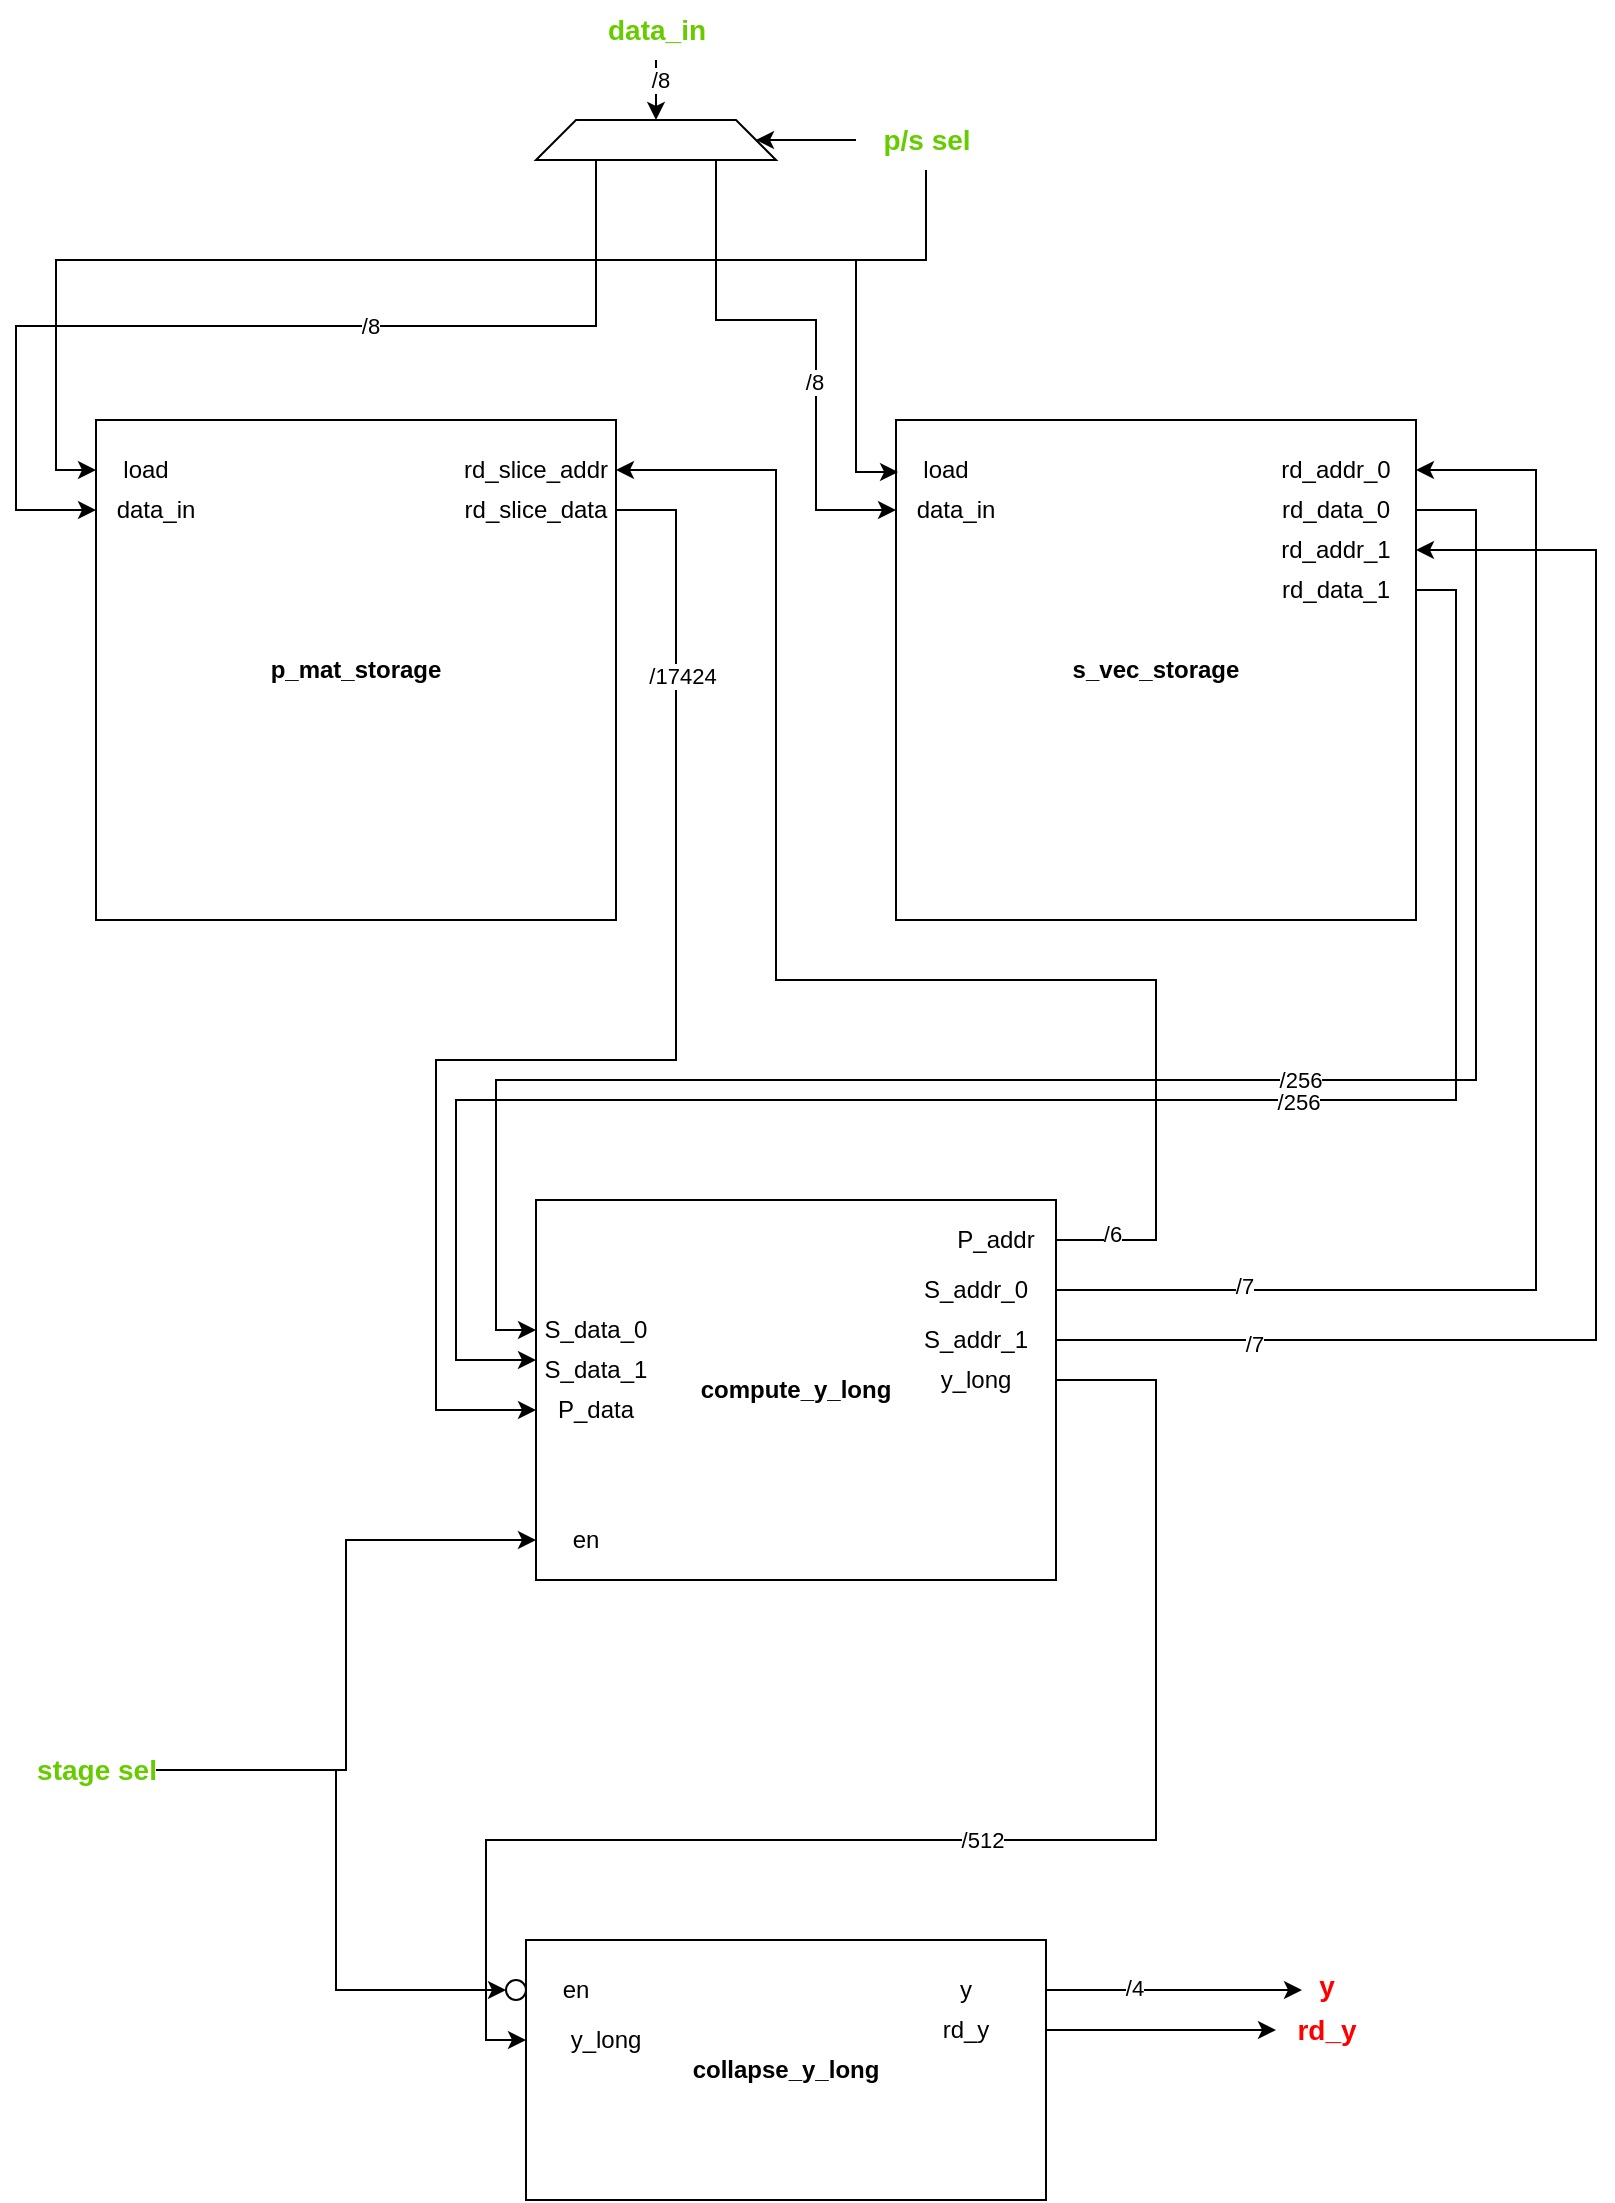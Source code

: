 <mxfile version="22.1.2" type="device">
  <diagram name="Page-1" id="37xXbm6Ucc00DsX8tHgN">
    <mxGraphModel dx="1232" dy="995" grid="1" gridSize="10" guides="1" tooltips="1" connect="1" arrows="1" fold="1" page="1" pageScale="1" pageWidth="850" pageHeight="1100" math="0" shadow="0">
      <root>
        <mxCell id="0" />
        <mxCell id="1" parent="0" />
        <mxCell id="QZjYZNE4ChBwINTzzqIZ-1" value="&lt;b&gt;p_mat_storage&lt;/b&gt;" style="rounded=0;whiteSpace=wrap;html=1;" parent="1" vertex="1">
          <mxGeometry x="80" y="240" width="260" height="250" as="geometry" />
        </mxCell>
        <mxCell id="QZjYZNE4ChBwINTzzqIZ-4" value="load" style="text;html=1;strokeColor=none;fillColor=none;align=center;verticalAlign=middle;whiteSpace=wrap;rounded=0;" parent="1" vertex="1">
          <mxGeometry x="80" y="255" width="50" height="20" as="geometry" />
        </mxCell>
        <mxCell id="QZjYZNE4ChBwINTzzqIZ-18" value="data_in" style="text;html=1;strokeColor=none;fillColor=none;align=center;verticalAlign=middle;whiteSpace=wrap;rounded=0;" parent="1" vertex="1">
          <mxGeometry x="80" y="275" width="60" height="20" as="geometry" />
        </mxCell>
        <mxCell id="QZjYZNE4ChBwINTzzqIZ-21" value="rd_slice_addr" style="text;html=1;strokeColor=none;fillColor=none;align=center;verticalAlign=middle;whiteSpace=wrap;rounded=0;" parent="1" vertex="1">
          <mxGeometry x="260" y="255" width="80" height="20" as="geometry" />
        </mxCell>
        <mxCell id="QZjYZNE4ChBwINTzzqIZ-88" style="edgeStyle=orthogonalEdgeStyle;rounded=0;orthogonalLoop=1;jettySize=auto;html=1;entryX=0;entryY=0.5;entryDx=0;entryDy=0;" parent="1" source="QZjYZNE4ChBwINTzzqIZ-22" target="QZjYZNE4ChBwINTzzqIZ-46" edge="1">
          <mxGeometry relative="1" as="geometry">
            <Array as="points">
              <mxPoint x="370" y="285" />
              <mxPoint x="370" y="560" />
              <mxPoint x="250" y="560" />
              <mxPoint x="250" y="735" />
            </Array>
          </mxGeometry>
        </mxCell>
        <mxCell id="QZjYZNE4ChBwINTzzqIZ-89" value="/17424" style="edgeLabel;html=1;align=center;verticalAlign=middle;resizable=0;points=[];" parent="QZjYZNE4ChBwINTzzqIZ-88" vertex="1" connectable="0">
          <mxGeometry x="-0.652" y="3" relative="1" as="geometry">
            <mxPoint as="offset" />
          </mxGeometry>
        </mxCell>
        <mxCell id="QZjYZNE4ChBwINTzzqIZ-22" value="rd_slice_data" style="text;html=1;strokeColor=none;fillColor=none;align=center;verticalAlign=middle;whiteSpace=wrap;rounded=0;" parent="1" vertex="1">
          <mxGeometry x="260" y="275" width="80" height="20" as="geometry" />
        </mxCell>
        <mxCell id="QZjYZNE4ChBwINTzzqIZ-23" value="&lt;b&gt;s_vec_storage&lt;/b&gt;" style="rounded=0;whiteSpace=wrap;html=1;" parent="1" vertex="1">
          <mxGeometry x="480" y="240" width="260" height="250" as="geometry" />
        </mxCell>
        <mxCell id="QZjYZNE4ChBwINTzzqIZ-26" value="load" style="text;html=1;strokeColor=none;fillColor=none;align=center;verticalAlign=middle;whiteSpace=wrap;rounded=0;" parent="1" vertex="1">
          <mxGeometry x="480" y="255" width="50" height="20" as="geometry" />
        </mxCell>
        <mxCell id="QZjYZNE4ChBwINTzzqIZ-28" value="data_in" style="text;html=1;strokeColor=none;fillColor=none;align=center;verticalAlign=middle;whiteSpace=wrap;rounded=0;" parent="1" vertex="1">
          <mxGeometry x="480" y="275" width="60" height="20" as="geometry" />
        </mxCell>
        <mxCell id="QZjYZNE4ChBwINTzzqIZ-31" value="rd_addr_0" style="text;html=1;strokeColor=none;fillColor=none;align=center;verticalAlign=middle;whiteSpace=wrap;rounded=0;" parent="1" vertex="1">
          <mxGeometry x="660" y="255" width="80" height="20" as="geometry" />
        </mxCell>
        <mxCell id="QZjYZNE4ChBwINTzzqIZ-80" style="edgeStyle=orthogonalEdgeStyle;rounded=0;orthogonalLoop=1;jettySize=auto;html=1;entryX=0;entryY=0.5;entryDx=0;entryDy=0;" parent="1" source="QZjYZNE4ChBwINTzzqIZ-32" target="QZjYZNE4ChBwINTzzqIZ-40" edge="1">
          <mxGeometry relative="1" as="geometry">
            <Array as="points">
              <mxPoint x="770" y="285" />
              <mxPoint x="770" y="570" />
              <mxPoint x="280" y="570" />
              <mxPoint x="280" y="695" />
            </Array>
          </mxGeometry>
        </mxCell>
        <mxCell id="QZjYZNE4ChBwINTzzqIZ-82" value="/256" style="edgeLabel;html=1;align=center;verticalAlign=middle;resizable=0;points=[];" parent="QZjYZNE4ChBwINTzzqIZ-80" vertex="1" connectable="0">
          <mxGeometry x="-0.152" relative="1" as="geometry">
            <mxPoint as="offset" />
          </mxGeometry>
        </mxCell>
        <mxCell id="QZjYZNE4ChBwINTzzqIZ-32" value="rd_data_0" style="text;html=1;strokeColor=none;fillColor=none;align=center;verticalAlign=middle;whiteSpace=wrap;rounded=0;" parent="1" vertex="1">
          <mxGeometry x="660" y="275" width="80" height="20" as="geometry" />
        </mxCell>
        <mxCell id="QZjYZNE4ChBwINTzzqIZ-33" value="rd_addr_1" style="text;html=1;strokeColor=none;fillColor=none;align=center;verticalAlign=middle;whiteSpace=wrap;rounded=0;" parent="1" vertex="1">
          <mxGeometry x="660" y="295" width="80" height="20" as="geometry" />
        </mxCell>
        <mxCell id="QZjYZNE4ChBwINTzzqIZ-81" style="edgeStyle=orthogonalEdgeStyle;rounded=0;orthogonalLoop=1;jettySize=auto;html=1;entryX=0;entryY=0.25;entryDx=0;entryDy=0;" parent="1" source="QZjYZNE4ChBwINTzzqIZ-34" target="QZjYZNE4ChBwINTzzqIZ-45" edge="1">
          <mxGeometry relative="1" as="geometry">
            <Array as="points">
              <mxPoint x="760" y="325" />
              <mxPoint x="760" y="580" />
              <mxPoint x="260" y="580" />
              <mxPoint x="260" y="710" />
            </Array>
          </mxGeometry>
        </mxCell>
        <mxCell id="QZjYZNE4ChBwINTzzqIZ-83" value="/256" style="edgeLabel;html=1;align=center;verticalAlign=middle;resizable=0;points=[];" parent="QZjYZNE4ChBwINTzzqIZ-81" vertex="1" connectable="0">
          <mxGeometry x="-0.251" y="1" relative="1" as="geometry">
            <mxPoint as="offset" />
          </mxGeometry>
        </mxCell>
        <mxCell id="QZjYZNE4ChBwINTzzqIZ-34" value="rd_data_1" style="text;html=1;strokeColor=none;fillColor=none;align=center;verticalAlign=middle;whiteSpace=wrap;rounded=0;" parent="1" vertex="1">
          <mxGeometry x="660" y="315" width="80" height="20" as="geometry" />
        </mxCell>
        <mxCell id="QZjYZNE4ChBwINTzzqIZ-35" value="&lt;b&gt;compute_y_long&lt;/b&gt;" style="rounded=0;whiteSpace=wrap;html=1;" parent="1" vertex="1">
          <mxGeometry x="300" y="630" width="260" height="190" as="geometry" />
        </mxCell>
        <mxCell id="QZjYZNE4ChBwINTzzqIZ-38" value="en" style="text;html=1;strokeColor=none;fillColor=none;align=center;verticalAlign=middle;whiteSpace=wrap;rounded=0;" parent="1" vertex="1">
          <mxGeometry x="300" y="790" width="50" height="20" as="geometry" />
        </mxCell>
        <mxCell id="QZjYZNE4ChBwINTzzqIZ-40" value="S_data_0" style="text;html=1;strokeColor=none;fillColor=none;align=center;verticalAlign=middle;whiteSpace=wrap;rounded=0;" parent="1" vertex="1">
          <mxGeometry x="300" y="685" width="60" height="20" as="geometry" />
        </mxCell>
        <mxCell id="QZjYZNE4ChBwINTzzqIZ-75" style="edgeStyle=orthogonalEdgeStyle;rounded=0;orthogonalLoop=1;jettySize=auto;html=1;entryX=1;entryY=0.5;entryDx=0;entryDy=0;" parent="1" source="QZjYZNE4ChBwINTzzqIZ-41" target="QZjYZNE4ChBwINTzzqIZ-31" edge="1">
          <mxGeometry relative="1" as="geometry">
            <Array as="points">
              <mxPoint x="800" y="675" />
              <mxPoint x="800" y="265" />
            </Array>
          </mxGeometry>
        </mxCell>
        <mxCell id="QZjYZNE4ChBwINTzzqIZ-78" value="/7" style="edgeLabel;html=1;align=center;verticalAlign=middle;resizable=0;points=[];" parent="QZjYZNE4ChBwINTzzqIZ-75" vertex="1" connectable="0">
          <mxGeometry x="-0.735" y="2" relative="1" as="geometry">
            <mxPoint as="offset" />
          </mxGeometry>
        </mxCell>
        <mxCell id="QZjYZNE4ChBwINTzzqIZ-41" value="S_addr_0" style="text;html=1;strokeColor=none;fillColor=none;align=center;verticalAlign=middle;whiteSpace=wrap;rounded=0;" parent="1" vertex="1">
          <mxGeometry x="480" y="665" width="80" height="20" as="geometry" />
        </mxCell>
        <mxCell id="QZjYZNE4ChBwINTzzqIZ-45" value="S_data_1" style="text;html=1;strokeColor=none;fillColor=none;align=center;verticalAlign=middle;whiteSpace=wrap;rounded=0;" parent="1" vertex="1">
          <mxGeometry x="300" y="705" width="60" height="20" as="geometry" />
        </mxCell>
        <mxCell id="QZjYZNE4ChBwINTzzqIZ-46" value="P_data" style="text;html=1;strokeColor=none;fillColor=none;align=center;verticalAlign=middle;whiteSpace=wrap;rounded=0;" parent="1" vertex="1">
          <mxGeometry x="300" y="725" width="60" height="20" as="geometry" />
        </mxCell>
        <mxCell id="QZjYZNE4ChBwINTzzqIZ-76" style="edgeStyle=orthogonalEdgeStyle;rounded=0;orthogonalLoop=1;jettySize=auto;html=1;entryX=1;entryY=0.5;entryDx=0;entryDy=0;" parent="1" source="QZjYZNE4ChBwINTzzqIZ-47" target="QZjYZNE4ChBwINTzzqIZ-33" edge="1">
          <mxGeometry relative="1" as="geometry">
            <Array as="points">
              <mxPoint x="830" y="700" />
              <mxPoint x="830" y="305" />
            </Array>
          </mxGeometry>
        </mxCell>
        <mxCell id="QZjYZNE4ChBwINTzzqIZ-79" value="/7" style="edgeLabel;html=1;align=center;verticalAlign=middle;resizable=0;points=[];" parent="QZjYZNE4ChBwINTzzqIZ-76" vertex="1" connectable="0">
          <mxGeometry x="-0.738" y="-2" relative="1" as="geometry">
            <mxPoint as="offset" />
          </mxGeometry>
        </mxCell>
        <mxCell id="QZjYZNE4ChBwINTzzqIZ-47" value="S_addr_1" style="text;html=1;strokeColor=none;fillColor=none;align=center;verticalAlign=middle;whiteSpace=wrap;rounded=0;" parent="1" vertex="1">
          <mxGeometry x="480" y="690" width="80" height="20" as="geometry" />
        </mxCell>
        <mxCell id="QZjYZNE4ChBwINTzzqIZ-71" style="edgeStyle=orthogonalEdgeStyle;rounded=0;orthogonalLoop=1;jettySize=auto;html=1;entryX=1;entryY=0.5;entryDx=0;entryDy=0;" parent="1" source="QZjYZNE4ChBwINTzzqIZ-48" target="QZjYZNE4ChBwINTzzqIZ-21" edge="1">
          <mxGeometry relative="1" as="geometry">
            <Array as="points">
              <mxPoint x="610" y="650" />
              <mxPoint x="610" y="520" />
              <mxPoint x="420" y="520" />
              <mxPoint x="420" y="265" />
            </Array>
          </mxGeometry>
        </mxCell>
        <mxCell id="QZjYZNE4ChBwINTzzqIZ-77" value="/6" style="edgeLabel;html=1;align=center;verticalAlign=middle;resizable=0;points=[];" parent="QZjYZNE4ChBwINTzzqIZ-71" vertex="1" connectable="0">
          <mxGeometry x="-0.921" y="3" relative="1" as="geometry">
            <mxPoint as="offset" />
          </mxGeometry>
        </mxCell>
        <mxCell id="QZjYZNE4ChBwINTzzqIZ-48" value="P_addr" style="text;html=1;strokeColor=none;fillColor=none;align=center;verticalAlign=middle;whiteSpace=wrap;rounded=0;" parent="1" vertex="1">
          <mxGeometry x="500" y="640" width="60" height="20" as="geometry" />
        </mxCell>
        <mxCell id="QZjYZNE4ChBwINTzzqIZ-49" value="&lt;b&gt;collapse_y_long&lt;/b&gt;" style="rounded=0;whiteSpace=wrap;html=1;" parent="1" vertex="1">
          <mxGeometry x="295" y="1000" width="260" height="130" as="geometry" />
        </mxCell>
        <mxCell id="QZjYZNE4ChBwINTzzqIZ-52" value="en" style="text;html=1;strokeColor=none;fillColor=none;align=center;verticalAlign=middle;whiteSpace=wrap;rounded=0;" parent="1" vertex="1">
          <mxGeometry x="295" y="1015" width="50" height="20" as="geometry" />
        </mxCell>
        <mxCell id="QZjYZNE4ChBwINTzzqIZ-55" value="y" style="text;html=1;strokeColor=none;fillColor=none;align=center;verticalAlign=middle;whiteSpace=wrap;rounded=0;" parent="1" vertex="1">
          <mxGeometry x="475" y="1015" width="80" height="20" as="geometry" />
        </mxCell>
        <mxCell id="QZjYZNE4ChBwINTzzqIZ-63" value="/512" style="edgeStyle=orthogonalEdgeStyle;rounded=0;orthogonalLoop=1;jettySize=auto;html=1;entryX=0;entryY=0.5;entryDx=0;entryDy=0;" parent="1" source="QZjYZNE4ChBwINTzzqIZ-60" target="QZjYZNE4ChBwINTzzqIZ-61" edge="1">
          <mxGeometry relative="1" as="geometry">
            <Array as="points">
              <mxPoint x="610" y="720" />
              <mxPoint x="610" y="950" />
              <mxPoint x="275" y="950" />
              <mxPoint x="275" y="1050" />
            </Array>
          </mxGeometry>
        </mxCell>
        <mxCell id="QZjYZNE4ChBwINTzzqIZ-60" value="y_long" style="text;html=1;strokeColor=none;fillColor=none;align=center;verticalAlign=middle;whiteSpace=wrap;rounded=0;" parent="1" vertex="1">
          <mxGeometry x="480" y="710" width="80" height="20" as="geometry" />
        </mxCell>
        <mxCell id="QZjYZNE4ChBwINTzzqIZ-61" value="y_long" style="text;html=1;strokeColor=none;fillColor=none;align=center;verticalAlign=middle;whiteSpace=wrap;rounded=0;" parent="1" vertex="1">
          <mxGeometry x="295" y="1040" width="80" height="20" as="geometry" />
        </mxCell>
        <mxCell id="QZjYZNE4ChBwINTzzqIZ-68" style="edgeStyle=orthogonalEdgeStyle;rounded=0;orthogonalLoop=1;jettySize=auto;html=1;" parent="1" source="QZjYZNE4ChBwINTzzqIZ-62" target="QZjYZNE4ChBwINTzzqIZ-66" edge="1">
          <mxGeometry relative="1" as="geometry" />
        </mxCell>
        <mxCell id="QZjYZNE4ChBwINTzzqIZ-62" value="rd_y" style="text;html=1;strokeColor=none;fillColor=none;align=center;verticalAlign=middle;whiteSpace=wrap;rounded=0;" parent="1" vertex="1">
          <mxGeometry x="475" y="1035" width="80" height="20" as="geometry" />
        </mxCell>
        <mxCell id="QZjYZNE4ChBwINTzzqIZ-64" value="&lt;b&gt;&lt;font color=&quot;#ff0000&quot; style=&quot;font-size: 14px;&quot;&gt;y&lt;/font&gt;&lt;/b&gt;" style="text;html=1;align=center;verticalAlign=middle;resizable=0;points=[];autosize=1;strokeColor=none;fillColor=none;" parent="1" vertex="1">
          <mxGeometry x="680" y="1008" width="30" height="30" as="geometry" />
        </mxCell>
        <mxCell id="QZjYZNE4ChBwINTzzqIZ-66" value="&lt;b&gt;&lt;font color=&quot;#ff0000&quot; style=&quot;font-size: 14px;&quot;&gt;rd_y&lt;/font&gt;&lt;/b&gt;" style="text;html=1;align=center;verticalAlign=middle;resizable=0;points=[];autosize=1;strokeColor=none;fillColor=none;" parent="1" vertex="1">
          <mxGeometry x="670" y="1030" width="50" height="30" as="geometry" />
        </mxCell>
        <mxCell id="QZjYZNE4ChBwINTzzqIZ-67" style="edgeStyle=orthogonalEdgeStyle;rounded=0;orthogonalLoop=1;jettySize=auto;html=1;entryX=0.1;entryY=0.567;entryDx=0;entryDy=0;entryPerimeter=0;" parent="1" source="QZjYZNE4ChBwINTzzqIZ-55" target="QZjYZNE4ChBwINTzzqIZ-64" edge="1">
          <mxGeometry relative="1" as="geometry" />
        </mxCell>
        <mxCell id="QZjYZNE4ChBwINTzzqIZ-69" value="/4" style="edgeLabel;html=1;align=center;verticalAlign=middle;resizable=0;points=[];" parent="QZjYZNE4ChBwINTzzqIZ-67" vertex="1" connectable="0">
          <mxGeometry x="-0.312" y="1" relative="1" as="geometry">
            <mxPoint as="offset" />
          </mxGeometry>
        </mxCell>
        <mxCell id="QZjYZNE4ChBwINTzzqIZ-91" style="edgeStyle=orthogonalEdgeStyle;rounded=0;orthogonalLoop=1;jettySize=auto;html=1;entryX=0;entryY=0.5;entryDx=0;entryDy=0;" parent="1" source="QZjYZNE4ChBwINTzzqIZ-90" target="QZjYZNE4ChBwINTzzqIZ-38" edge="1">
          <mxGeometry relative="1" as="geometry" />
        </mxCell>
        <mxCell id="QZjYZNE4ChBwINTzzqIZ-90" value="&lt;font color=&quot;#66cc00&quot;&gt;&lt;span style=&quot;font-size: 14px;&quot;&gt;&lt;b&gt;&lt;br&gt;&lt;/b&gt;&lt;/span&gt;&lt;/font&gt;" style="text;html=1;align=center;verticalAlign=middle;resizable=0;points=[];autosize=1;strokeColor=none;fillColor=none;" parent="1" vertex="1">
          <mxGeometry x="90" y="900" width="20" height="30" as="geometry" />
        </mxCell>
        <mxCell id="-1MWyqwS2-0qJSxW7MM0-3" style="edgeStyle=orthogonalEdgeStyle;rounded=0;orthogonalLoop=1;jettySize=auto;html=1;entryX=0.5;entryY=0;entryDx=0;entryDy=0;" parent="1" source="QZjYZNE4ChBwINTzzqIZ-98" target="-1MWyqwS2-0qJSxW7MM0-1" edge="1">
          <mxGeometry relative="1" as="geometry" />
        </mxCell>
        <mxCell id="DMlvDjI9ZfygWGi1swXa-6" value="/8" style="edgeLabel;html=1;align=center;verticalAlign=middle;resizable=0;points=[];" parent="-1MWyqwS2-0qJSxW7MM0-3" vertex="1" connectable="0">
          <mxGeometry x="0.2" y="2" relative="1" as="geometry">
            <mxPoint as="offset" />
          </mxGeometry>
        </mxCell>
        <mxCell id="QZjYZNE4ChBwINTzzqIZ-98" value="&lt;font color=&quot;#66cc00&quot;&gt;&lt;span style=&quot;font-size: 14px;&quot;&gt;&lt;b&gt;data_in&lt;br&gt;&lt;/b&gt;&lt;/span&gt;&lt;/font&gt;" style="text;html=1;align=center;verticalAlign=middle;resizable=0;points=[];autosize=1;strokeColor=none;fillColor=none;" parent="1" vertex="1">
          <mxGeometry x="325" y="30" width="70" height="30" as="geometry" />
        </mxCell>
        <mxCell id="-1MWyqwS2-0qJSxW7MM0-4" style="edgeStyle=orthogonalEdgeStyle;rounded=0;orthogonalLoop=1;jettySize=auto;html=1;exitX=0.25;exitY=1;exitDx=0;exitDy=0;entryX=0;entryY=0.5;entryDx=0;entryDy=0;" parent="1" source="-1MWyqwS2-0qJSxW7MM0-1" target="QZjYZNE4ChBwINTzzqIZ-18" edge="1">
          <mxGeometry relative="1" as="geometry">
            <Array as="points">
              <mxPoint x="330" y="193" />
              <mxPoint x="40" y="193" />
              <mxPoint x="40" y="285" />
            </Array>
          </mxGeometry>
        </mxCell>
        <mxCell id="DMlvDjI9ZfygWGi1swXa-7" value="/8" style="edgeLabel;html=1;align=center;verticalAlign=middle;resizable=0;points=[];" parent="-1MWyqwS2-0qJSxW7MM0-4" vertex="1" connectable="0">
          <mxGeometry x="-0.224" relative="1" as="geometry">
            <mxPoint as="offset" />
          </mxGeometry>
        </mxCell>
        <mxCell id="-1MWyqwS2-0qJSxW7MM0-5" style="edgeStyle=orthogonalEdgeStyle;rounded=0;orthogonalLoop=1;jettySize=auto;html=1;exitX=0.75;exitY=1;exitDx=0;exitDy=0;entryX=0;entryY=0.5;entryDx=0;entryDy=0;" parent="1" source="-1MWyqwS2-0qJSxW7MM0-1" target="QZjYZNE4ChBwINTzzqIZ-28" edge="1">
          <mxGeometry relative="1" as="geometry">
            <Array as="points">
              <mxPoint x="390" y="190" />
              <mxPoint x="440" y="190" />
              <mxPoint x="440" y="285" />
            </Array>
          </mxGeometry>
        </mxCell>
        <mxCell id="DMlvDjI9ZfygWGi1swXa-8" value="/8" style="edgeLabel;html=1;align=center;verticalAlign=middle;resizable=0;points=[];" parent="-1MWyqwS2-0qJSxW7MM0-5" vertex="1" connectable="0">
          <mxGeometry x="0.215" y="-1" relative="1" as="geometry">
            <mxPoint as="offset" />
          </mxGeometry>
        </mxCell>
        <mxCell id="-1MWyqwS2-0qJSxW7MM0-1" value="" style="shape=trapezoid;perimeter=trapezoidPerimeter;whiteSpace=wrap;html=1;fixedSize=1;direction=east;" parent="1" vertex="1">
          <mxGeometry x="300" y="90" width="120" height="20" as="geometry" />
        </mxCell>
        <mxCell id="-1MWyqwS2-0qJSxW7MM0-7" style="edgeStyle=orthogonalEdgeStyle;rounded=0;orthogonalLoop=1;jettySize=auto;html=1;entryX=1;entryY=0.5;entryDx=0;entryDy=0;" parent="1" source="-1MWyqwS2-0qJSxW7MM0-6" target="-1MWyqwS2-0qJSxW7MM0-1" edge="1">
          <mxGeometry relative="1" as="geometry" />
        </mxCell>
        <mxCell id="-1MWyqwS2-0qJSxW7MM0-9" style="edgeStyle=orthogonalEdgeStyle;rounded=0;orthogonalLoop=1;jettySize=auto;html=1;entryX=0;entryY=0.5;entryDx=0;entryDy=0;" parent="1" source="-1MWyqwS2-0qJSxW7MM0-6" target="QZjYZNE4ChBwINTzzqIZ-4" edge="1">
          <mxGeometry relative="1" as="geometry">
            <Array as="points">
              <mxPoint x="495" y="160" />
              <mxPoint x="60" y="160" />
              <mxPoint x="60" y="265" />
            </Array>
          </mxGeometry>
        </mxCell>
        <mxCell id="-1MWyqwS2-0qJSxW7MM0-6" value="&lt;font color=&quot;#66cc00&quot;&gt;&lt;span style=&quot;font-size: 14px;&quot;&gt;&lt;b&gt;p/s sel&lt;br&gt;&lt;/b&gt;&lt;/span&gt;&lt;/font&gt;" style="text;html=1;align=center;verticalAlign=middle;resizable=0;points=[];autosize=1;strokeColor=none;fillColor=none;" parent="1" vertex="1">
          <mxGeometry x="460" y="85" width="70" height="30" as="geometry" />
        </mxCell>
        <mxCell id="-1MWyqwS2-0qJSxW7MM0-8" style="edgeStyle=orthogonalEdgeStyle;rounded=0;orthogonalLoop=1;jettySize=auto;html=1;entryX=0.004;entryY=0.104;entryDx=0;entryDy=0;entryPerimeter=0;" parent="1" source="-1MWyqwS2-0qJSxW7MM0-6" target="QZjYZNE4ChBwINTzzqIZ-23" edge="1">
          <mxGeometry relative="1" as="geometry">
            <Array as="points">
              <mxPoint x="495" y="160" />
              <mxPoint x="460" y="160" />
              <mxPoint x="460" y="266" />
            </Array>
          </mxGeometry>
        </mxCell>
        <mxCell id="DMlvDjI9ZfygWGi1swXa-5" style="edgeStyle=orthogonalEdgeStyle;rounded=0;orthogonalLoop=1;jettySize=auto;html=1;entryX=0;entryY=0.5;entryDx=0;entryDy=0;" parent="1" source="-1MWyqwS2-0qJSxW7MM0-11" target="DMlvDjI9ZfygWGi1swXa-1" edge="1">
          <mxGeometry relative="1" as="geometry">
            <Array as="points">
              <mxPoint x="200" y="915" />
              <mxPoint x="200" y="1025" />
            </Array>
          </mxGeometry>
        </mxCell>
        <mxCell id="-1MWyqwS2-0qJSxW7MM0-11" value="&lt;font color=&quot;#66cc00&quot;&gt;&lt;span style=&quot;font-size: 14px;&quot;&gt;&lt;b&gt;stage sel&lt;br&gt;&lt;/b&gt;&lt;/span&gt;&lt;/font&gt;" style="text;html=1;align=center;verticalAlign=middle;resizable=0;points=[];autosize=1;strokeColor=none;fillColor=none;" parent="1" vertex="1">
          <mxGeometry x="40" y="900" width="80" height="30" as="geometry" />
        </mxCell>
        <mxCell id="DMlvDjI9ZfygWGi1swXa-1" value="" style="ellipse;whiteSpace=wrap;html=1;" parent="1" vertex="1">
          <mxGeometry x="285" y="1020" width="10" height="10" as="geometry" />
        </mxCell>
      </root>
    </mxGraphModel>
  </diagram>
</mxfile>
